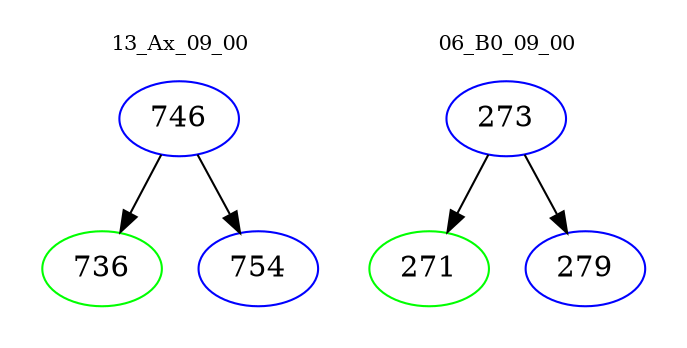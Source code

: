 digraph{
subgraph cluster_0 {
color = white
label = "13_Ax_09_00";
fontsize=10;
T0_746 [label="746", color="blue"]
T0_746 -> T0_736 [color="black"]
T0_736 [label="736", color="green"]
T0_746 -> T0_754 [color="black"]
T0_754 [label="754", color="blue"]
}
subgraph cluster_1 {
color = white
label = "06_B0_09_00";
fontsize=10;
T1_273 [label="273", color="blue"]
T1_273 -> T1_271 [color="black"]
T1_271 [label="271", color="green"]
T1_273 -> T1_279 [color="black"]
T1_279 [label="279", color="blue"]
}
}
